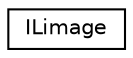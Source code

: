 digraph "Graphical Class Hierarchy"
{
  edge [fontname="Helvetica",fontsize="10",labelfontname="Helvetica",labelfontsize="10"];
  node [fontname="Helvetica",fontsize="10",shape=record];
  rankdir="LR";
  Node1 [label="ILimage",height=0.2,width=0.4,color="black", fillcolor="white", style="filled",URL="$struct_i_limage.html",tooltip="The Fundamental Image structure. "];
}
